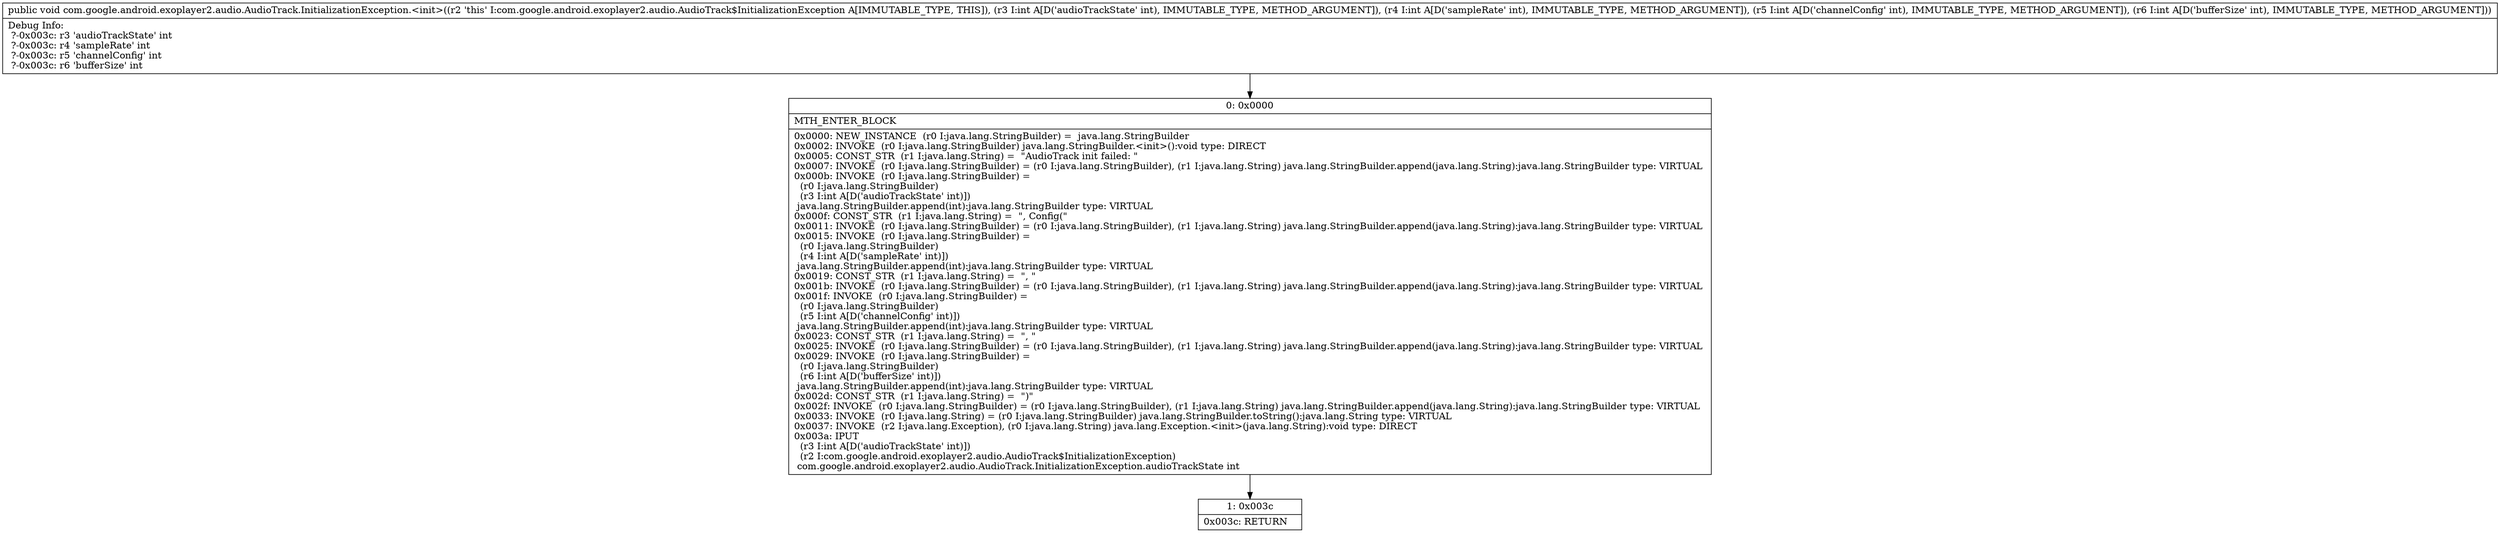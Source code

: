 digraph "CFG forcom.google.android.exoplayer2.audio.AudioTrack.InitializationException.\<init\>(IIII)V" {
Node_0 [shape=record,label="{0\:\ 0x0000|MTH_ENTER_BLOCK\l|0x0000: NEW_INSTANCE  (r0 I:java.lang.StringBuilder) =  java.lang.StringBuilder \l0x0002: INVOKE  (r0 I:java.lang.StringBuilder) java.lang.StringBuilder.\<init\>():void type: DIRECT \l0x0005: CONST_STR  (r1 I:java.lang.String) =  \"AudioTrack init failed: \" \l0x0007: INVOKE  (r0 I:java.lang.StringBuilder) = (r0 I:java.lang.StringBuilder), (r1 I:java.lang.String) java.lang.StringBuilder.append(java.lang.String):java.lang.StringBuilder type: VIRTUAL \l0x000b: INVOKE  (r0 I:java.lang.StringBuilder) = \l  (r0 I:java.lang.StringBuilder)\l  (r3 I:int A[D('audioTrackState' int)])\l java.lang.StringBuilder.append(int):java.lang.StringBuilder type: VIRTUAL \l0x000f: CONST_STR  (r1 I:java.lang.String) =  \", Config(\" \l0x0011: INVOKE  (r0 I:java.lang.StringBuilder) = (r0 I:java.lang.StringBuilder), (r1 I:java.lang.String) java.lang.StringBuilder.append(java.lang.String):java.lang.StringBuilder type: VIRTUAL \l0x0015: INVOKE  (r0 I:java.lang.StringBuilder) = \l  (r0 I:java.lang.StringBuilder)\l  (r4 I:int A[D('sampleRate' int)])\l java.lang.StringBuilder.append(int):java.lang.StringBuilder type: VIRTUAL \l0x0019: CONST_STR  (r1 I:java.lang.String) =  \", \" \l0x001b: INVOKE  (r0 I:java.lang.StringBuilder) = (r0 I:java.lang.StringBuilder), (r1 I:java.lang.String) java.lang.StringBuilder.append(java.lang.String):java.lang.StringBuilder type: VIRTUAL \l0x001f: INVOKE  (r0 I:java.lang.StringBuilder) = \l  (r0 I:java.lang.StringBuilder)\l  (r5 I:int A[D('channelConfig' int)])\l java.lang.StringBuilder.append(int):java.lang.StringBuilder type: VIRTUAL \l0x0023: CONST_STR  (r1 I:java.lang.String) =  \", \" \l0x0025: INVOKE  (r0 I:java.lang.StringBuilder) = (r0 I:java.lang.StringBuilder), (r1 I:java.lang.String) java.lang.StringBuilder.append(java.lang.String):java.lang.StringBuilder type: VIRTUAL \l0x0029: INVOKE  (r0 I:java.lang.StringBuilder) = \l  (r0 I:java.lang.StringBuilder)\l  (r6 I:int A[D('bufferSize' int)])\l java.lang.StringBuilder.append(int):java.lang.StringBuilder type: VIRTUAL \l0x002d: CONST_STR  (r1 I:java.lang.String) =  \")\" \l0x002f: INVOKE  (r0 I:java.lang.StringBuilder) = (r0 I:java.lang.StringBuilder), (r1 I:java.lang.String) java.lang.StringBuilder.append(java.lang.String):java.lang.StringBuilder type: VIRTUAL \l0x0033: INVOKE  (r0 I:java.lang.String) = (r0 I:java.lang.StringBuilder) java.lang.StringBuilder.toString():java.lang.String type: VIRTUAL \l0x0037: INVOKE  (r2 I:java.lang.Exception), (r0 I:java.lang.String) java.lang.Exception.\<init\>(java.lang.String):void type: DIRECT \l0x003a: IPUT  \l  (r3 I:int A[D('audioTrackState' int)])\l  (r2 I:com.google.android.exoplayer2.audio.AudioTrack$InitializationException)\l com.google.android.exoplayer2.audio.AudioTrack.InitializationException.audioTrackState int \l}"];
Node_1 [shape=record,label="{1\:\ 0x003c|0x003c: RETURN   \l}"];
MethodNode[shape=record,label="{public void com.google.android.exoplayer2.audio.AudioTrack.InitializationException.\<init\>((r2 'this' I:com.google.android.exoplayer2.audio.AudioTrack$InitializationException A[IMMUTABLE_TYPE, THIS]), (r3 I:int A[D('audioTrackState' int), IMMUTABLE_TYPE, METHOD_ARGUMENT]), (r4 I:int A[D('sampleRate' int), IMMUTABLE_TYPE, METHOD_ARGUMENT]), (r5 I:int A[D('channelConfig' int), IMMUTABLE_TYPE, METHOD_ARGUMENT]), (r6 I:int A[D('bufferSize' int), IMMUTABLE_TYPE, METHOD_ARGUMENT]))  | Debug Info:\l  ?\-0x003c: r3 'audioTrackState' int\l  ?\-0x003c: r4 'sampleRate' int\l  ?\-0x003c: r5 'channelConfig' int\l  ?\-0x003c: r6 'bufferSize' int\l}"];
MethodNode -> Node_0;
Node_0 -> Node_1;
}


